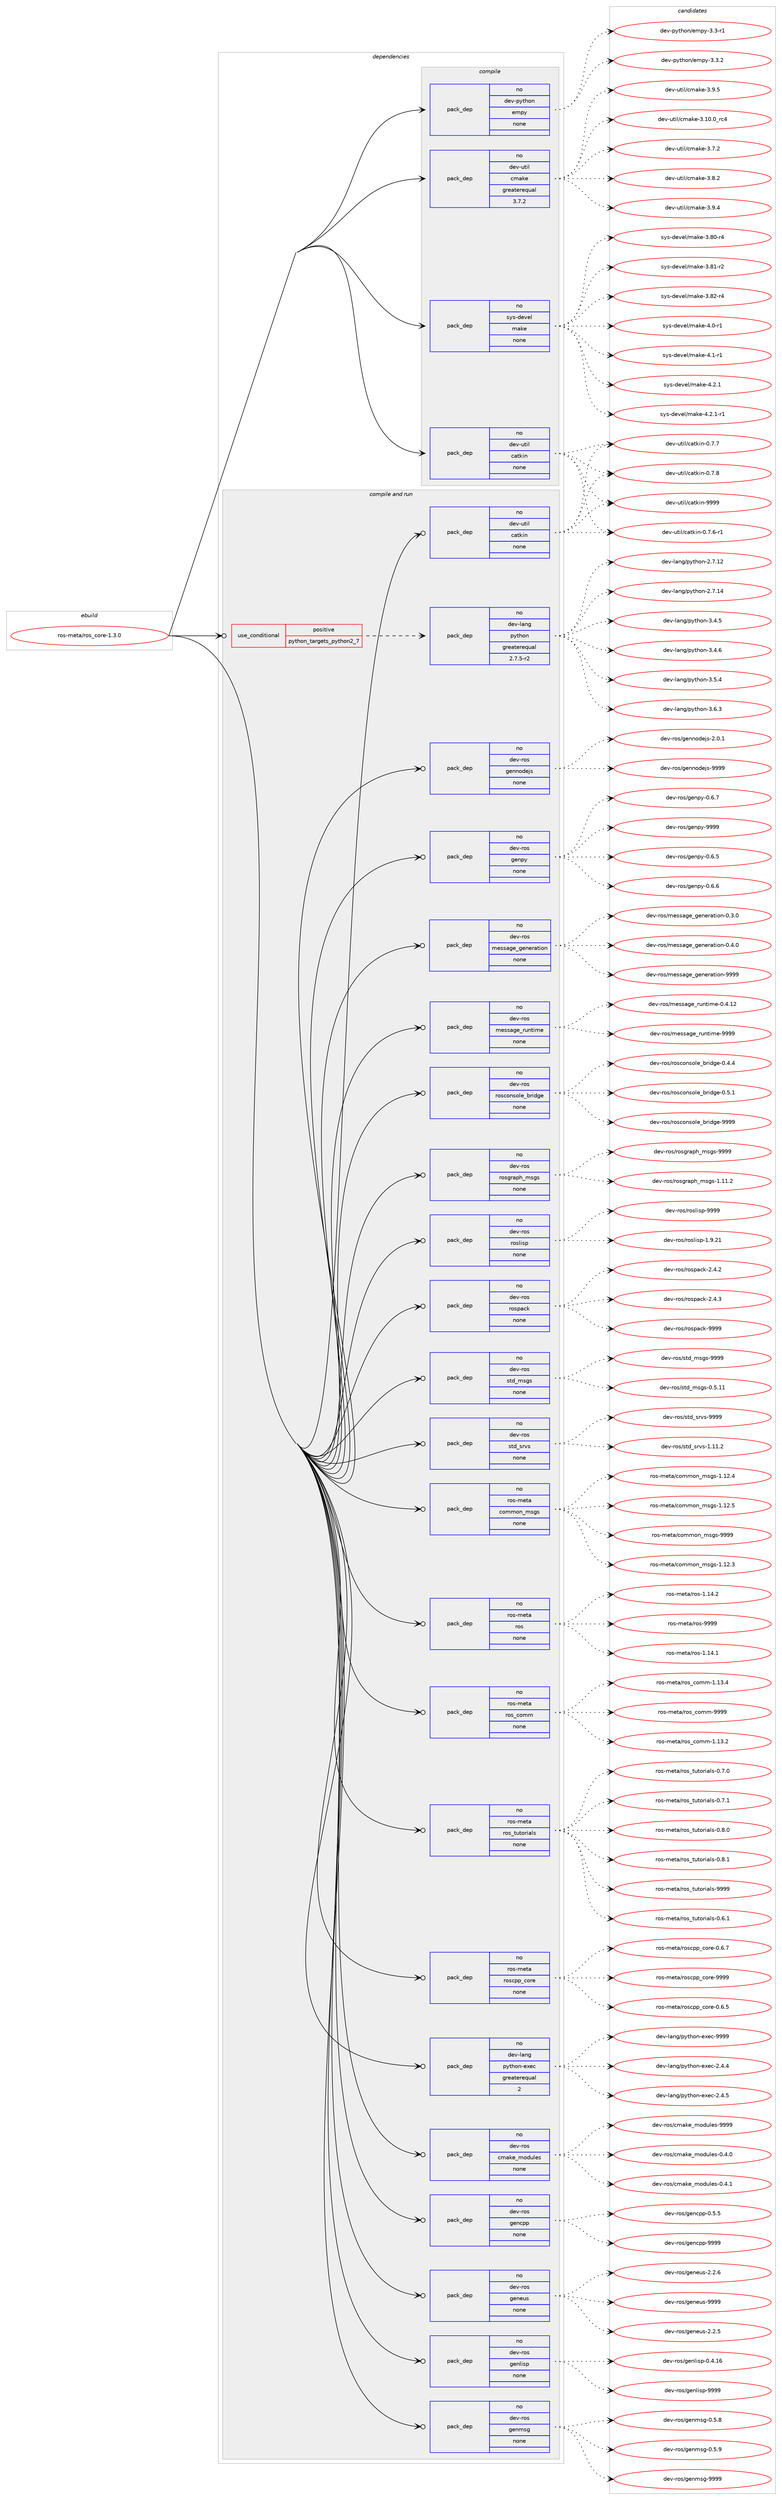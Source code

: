 digraph prolog {

# *************
# Graph options
# *************

newrank=true;
concentrate=true;
compound=true;
graph [rankdir=LR,fontname=Helvetica,fontsize=10,ranksep=1.5];#, ranksep=2.5, nodesep=0.2];
edge  [arrowhead=vee];
node  [fontname=Helvetica,fontsize=10];

# **********
# The ebuild
# **********

subgraph cluster_leftcol {
color=gray;
rank=same;
label=<<i>ebuild</i>>;
id [label="ros-meta/ros_core-1.3.0", color=red, width=4, href="../ros-meta/ros_core-1.3.0.svg"];
}

# ****************
# The dependencies
# ****************

subgraph cluster_midcol {
color=gray;
label=<<i>dependencies</i>>;
subgraph cluster_compile {
fillcolor="#eeeeee";
style=filled;
label=<<i>compile</i>>;
subgraph pack325999 {
dependency442707 [label=<<TABLE BORDER="0" CELLBORDER="1" CELLSPACING="0" CELLPADDING="4" WIDTH="220"><TR><TD ROWSPAN="6" CELLPADDING="30">pack_dep</TD></TR><TR><TD WIDTH="110">no</TD></TR><TR><TD>dev-python</TD></TR><TR><TD>empy</TD></TR><TR><TD>none</TD></TR><TR><TD></TD></TR></TABLE>>, shape=none, color=blue];
}
id:e -> dependency442707:w [weight=20,style="solid",arrowhead="vee"];
subgraph pack326000 {
dependency442708 [label=<<TABLE BORDER="0" CELLBORDER="1" CELLSPACING="0" CELLPADDING="4" WIDTH="220"><TR><TD ROWSPAN="6" CELLPADDING="30">pack_dep</TD></TR><TR><TD WIDTH="110">no</TD></TR><TR><TD>dev-util</TD></TR><TR><TD>catkin</TD></TR><TR><TD>none</TD></TR><TR><TD></TD></TR></TABLE>>, shape=none, color=blue];
}
id:e -> dependency442708:w [weight=20,style="solid",arrowhead="vee"];
subgraph pack326001 {
dependency442709 [label=<<TABLE BORDER="0" CELLBORDER="1" CELLSPACING="0" CELLPADDING="4" WIDTH="220"><TR><TD ROWSPAN="6" CELLPADDING="30">pack_dep</TD></TR><TR><TD WIDTH="110">no</TD></TR><TR><TD>dev-util</TD></TR><TR><TD>cmake</TD></TR><TR><TD>greaterequal</TD></TR><TR><TD>3.7.2</TD></TR></TABLE>>, shape=none, color=blue];
}
id:e -> dependency442709:w [weight=20,style="solid",arrowhead="vee"];
subgraph pack326002 {
dependency442710 [label=<<TABLE BORDER="0" CELLBORDER="1" CELLSPACING="0" CELLPADDING="4" WIDTH="220"><TR><TD ROWSPAN="6" CELLPADDING="30">pack_dep</TD></TR><TR><TD WIDTH="110">no</TD></TR><TR><TD>sys-devel</TD></TR><TR><TD>make</TD></TR><TR><TD>none</TD></TR><TR><TD></TD></TR></TABLE>>, shape=none, color=blue];
}
id:e -> dependency442710:w [weight=20,style="solid",arrowhead="vee"];
}
subgraph cluster_compileandrun {
fillcolor="#eeeeee";
style=filled;
label=<<i>compile and run</i>>;
subgraph cond109059 {
dependency442711 [label=<<TABLE BORDER="0" CELLBORDER="1" CELLSPACING="0" CELLPADDING="4"><TR><TD ROWSPAN="3" CELLPADDING="10">use_conditional</TD></TR><TR><TD>positive</TD></TR><TR><TD>python_targets_python2_7</TD></TR></TABLE>>, shape=none, color=red];
subgraph pack326003 {
dependency442712 [label=<<TABLE BORDER="0" CELLBORDER="1" CELLSPACING="0" CELLPADDING="4" WIDTH="220"><TR><TD ROWSPAN="6" CELLPADDING="30">pack_dep</TD></TR><TR><TD WIDTH="110">no</TD></TR><TR><TD>dev-lang</TD></TR><TR><TD>python</TD></TR><TR><TD>greaterequal</TD></TR><TR><TD>2.7.5-r2</TD></TR></TABLE>>, shape=none, color=blue];
}
dependency442711:e -> dependency442712:w [weight=20,style="dashed",arrowhead="vee"];
}
id:e -> dependency442711:w [weight=20,style="solid",arrowhead="odotvee"];
subgraph pack326004 {
dependency442713 [label=<<TABLE BORDER="0" CELLBORDER="1" CELLSPACING="0" CELLPADDING="4" WIDTH="220"><TR><TD ROWSPAN="6" CELLPADDING="30">pack_dep</TD></TR><TR><TD WIDTH="110">no</TD></TR><TR><TD>dev-lang</TD></TR><TR><TD>python-exec</TD></TR><TR><TD>greaterequal</TD></TR><TR><TD>2</TD></TR></TABLE>>, shape=none, color=blue];
}
id:e -> dependency442713:w [weight=20,style="solid",arrowhead="odotvee"];
subgraph pack326005 {
dependency442714 [label=<<TABLE BORDER="0" CELLBORDER="1" CELLSPACING="0" CELLPADDING="4" WIDTH="220"><TR><TD ROWSPAN="6" CELLPADDING="30">pack_dep</TD></TR><TR><TD WIDTH="110">no</TD></TR><TR><TD>dev-ros</TD></TR><TR><TD>cmake_modules</TD></TR><TR><TD>none</TD></TR><TR><TD></TD></TR></TABLE>>, shape=none, color=blue];
}
id:e -> dependency442714:w [weight=20,style="solid",arrowhead="odotvee"];
subgraph pack326006 {
dependency442715 [label=<<TABLE BORDER="0" CELLBORDER="1" CELLSPACING="0" CELLPADDING="4" WIDTH="220"><TR><TD ROWSPAN="6" CELLPADDING="30">pack_dep</TD></TR><TR><TD WIDTH="110">no</TD></TR><TR><TD>dev-ros</TD></TR><TR><TD>gencpp</TD></TR><TR><TD>none</TD></TR><TR><TD></TD></TR></TABLE>>, shape=none, color=blue];
}
id:e -> dependency442715:w [weight=20,style="solid",arrowhead="odotvee"];
subgraph pack326007 {
dependency442716 [label=<<TABLE BORDER="0" CELLBORDER="1" CELLSPACING="0" CELLPADDING="4" WIDTH="220"><TR><TD ROWSPAN="6" CELLPADDING="30">pack_dep</TD></TR><TR><TD WIDTH="110">no</TD></TR><TR><TD>dev-ros</TD></TR><TR><TD>geneus</TD></TR><TR><TD>none</TD></TR><TR><TD></TD></TR></TABLE>>, shape=none, color=blue];
}
id:e -> dependency442716:w [weight=20,style="solid",arrowhead="odotvee"];
subgraph pack326008 {
dependency442717 [label=<<TABLE BORDER="0" CELLBORDER="1" CELLSPACING="0" CELLPADDING="4" WIDTH="220"><TR><TD ROWSPAN="6" CELLPADDING="30">pack_dep</TD></TR><TR><TD WIDTH="110">no</TD></TR><TR><TD>dev-ros</TD></TR><TR><TD>genlisp</TD></TR><TR><TD>none</TD></TR><TR><TD></TD></TR></TABLE>>, shape=none, color=blue];
}
id:e -> dependency442717:w [weight=20,style="solid",arrowhead="odotvee"];
subgraph pack326009 {
dependency442718 [label=<<TABLE BORDER="0" CELLBORDER="1" CELLSPACING="0" CELLPADDING="4" WIDTH="220"><TR><TD ROWSPAN="6" CELLPADDING="30">pack_dep</TD></TR><TR><TD WIDTH="110">no</TD></TR><TR><TD>dev-ros</TD></TR><TR><TD>genmsg</TD></TR><TR><TD>none</TD></TR><TR><TD></TD></TR></TABLE>>, shape=none, color=blue];
}
id:e -> dependency442718:w [weight=20,style="solid",arrowhead="odotvee"];
subgraph pack326010 {
dependency442719 [label=<<TABLE BORDER="0" CELLBORDER="1" CELLSPACING="0" CELLPADDING="4" WIDTH="220"><TR><TD ROWSPAN="6" CELLPADDING="30">pack_dep</TD></TR><TR><TD WIDTH="110">no</TD></TR><TR><TD>dev-ros</TD></TR><TR><TD>gennodejs</TD></TR><TR><TD>none</TD></TR><TR><TD></TD></TR></TABLE>>, shape=none, color=blue];
}
id:e -> dependency442719:w [weight=20,style="solid",arrowhead="odotvee"];
subgraph pack326011 {
dependency442720 [label=<<TABLE BORDER="0" CELLBORDER="1" CELLSPACING="0" CELLPADDING="4" WIDTH="220"><TR><TD ROWSPAN="6" CELLPADDING="30">pack_dep</TD></TR><TR><TD WIDTH="110">no</TD></TR><TR><TD>dev-ros</TD></TR><TR><TD>genpy</TD></TR><TR><TD>none</TD></TR><TR><TD></TD></TR></TABLE>>, shape=none, color=blue];
}
id:e -> dependency442720:w [weight=20,style="solid",arrowhead="odotvee"];
subgraph pack326012 {
dependency442721 [label=<<TABLE BORDER="0" CELLBORDER="1" CELLSPACING="0" CELLPADDING="4" WIDTH="220"><TR><TD ROWSPAN="6" CELLPADDING="30">pack_dep</TD></TR><TR><TD WIDTH="110">no</TD></TR><TR><TD>dev-ros</TD></TR><TR><TD>message_generation</TD></TR><TR><TD>none</TD></TR><TR><TD></TD></TR></TABLE>>, shape=none, color=blue];
}
id:e -> dependency442721:w [weight=20,style="solid",arrowhead="odotvee"];
subgraph pack326013 {
dependency442722 [label=<<TABLE BORDER="0" CELLBORDER="1" CELLSPACING="0" CELLPADDING="4" WIDTH="220"><TR><TD ROWSPAN="6" CELLPADDING="30">pack_dep</TD></TR><TR><TD WIDTH="110">no</TD></TR><TR><TD>dev-ros</TD></TR><TR><TD>message_runtime</TD></TR><TR><TD>none</TD></TR><TR><TD></TD></TR></TABLE>>, shape=none, color=blue];
}
id:e -> dependency442722:w [weight=20,style="solid",arrowhead="odotvee"];
subgraph pack326014 {
dependency442723 [label=<<TABLE BORDER="0" CELLBORDER="1" CELLSPACING="0" CELLPADDING="4" WIDTH="220"><TR><TD ROWSPAN="6" CELLPADDING="30">pack_dep</TD></TR><TR><TD WIDTH="110">no</TD></TR><TR><TD>dev-ros</TD></TR><TR><TD>rosconsole_bridge</TD></TR><TR><TD>none</TD></TR><TR><TD></TD></TR></TABLE>>, shape=none, color=blue];
}
id:e -> dependency442723:w [weight=20,style="solid",arrowhead="odotvee"];
subgraph pack326015 {
dependency442724 [label=<<TABLE BORDER="0" CELLBORDER="1" CELLSPACING="0" CELLPADDING="4" WIDTH="220"><TR><TD ROWSPAN="6" CELLPADDING="30">pack_dep</TD></TR><TR><TD WIDTH="110">no</TD></TR><TR><TD>dev-ros</TD></TR><TR><TD>rosgraph_msgs</TD></TR><TR><TD>none</TD></TR><TR><TD></TD></TR></TABLE>>, shape=none, color=blue];
}
id:e -> dependency442724:w [weight=20,style="solid",arrowhead="odotvee"];
subgraph pack326016 {
dependency442725 [label=<<TABLE BORDER="0" CELLBORDER="1" CELLSPACING="0" CELLPADDING="4" WIDTH="220"><TR><TD ROWSPAN="6" CELLPADDING="30">pack_dep</TD></TR><TR><TD WIDTH="110">no</TD></TR><TR><TD>dev-ros</TD></TR><TR><TD>roslisp</TD></TR><TR><TD>none</TD></TR><TR><TD></TD></TR></TABLE>>, shape=none, color=blue];
}
id:e -> dependency442725:w [weight=20,style="solid",arrowhead="odotvee"];
subgraph pack326017 {
dependency442726 [label=<<TABLE BORDER="0" CELLBORDER="1" CELLSPACING="0" CELLPADDING="4" WIDTH="220"><TR><TD ROWSPAN="6" CELLPADDING="30">pack_dep</TD></TR><TR><TD WIDTH="110">no</TD></TR><TR><TD>dev-ros</TD></TR><TR><TD>rospack</TD></TR><TR><TD>none</TD></TR><TR><TD></TD></TR></TABLE>>, shape=none, color=blue];
}
id:e -> dependency442726:w [weight=20,style="solid",arrowhead="odotvee"];
subgraph pack326018 {
dependency442727 [label=<<TABLE BORDER="0" CELLBORDER="1" CELLSPACING="0" CELLPADDING="4" WIDTH="220"><TR><TD ROWSPAN="6" CELLPADDING="30">pack_dep</TD></TR><TR><TD WIDTH="110">no</TD></TR><TR><TD>dev-ros</TD></TR><TR><TD>std_msgs</TD></TR><TR><TD>none</TD></TR><TR><TD></TD></TR></TABLE>>, shape=none, color=blue];
}
id:e -> dependency442727:w [weight=20,style="solid",arrowhead="odotvee"];
subgraph pack326019 {
dependency442728 [label=<<TABLE BORDER="0" CELLBORDER="1" CELLSPACING="0" CELLPADDING="4" WIDTH="220"><TR><TD ROWSPAN="6" CELLPADDING="30">pack_dep</TD></TR><TR><TD WIDTH="110">no</TD></TR><TR><TD>dev-ros</TD></TR><TR><TD>std_srvs</TD></TR><TR><TD>none</TD></TR><TR><TD></TD></TR></TABLE>>, shape=none, color=blue];
}
id:e -> dependency442728:w [weight=20,style="solid",arrowhead="odotvee"];
subgraph pack326020 {
dependency442729 [label=<<TABLE BORDER="0" CELLBORDER="1" CELLSPACING="0" CELLPADDING="4" WIDTH="220"><TR><TD ROWSPAN="6" CELLPADDING="30">pack_dep</TD></TR><TR><TD WIDTH="110">no</TD></TR><TR><TD>dev-util</TD></TR><TR><TD>catkin</TD></TR><TR><TD>none</TD></TR><TR><TD></TD></TR></TABLE>>, shape=none, color=blue];
}
id:e -> dependency442729:w [weight=20,style="solid",arrowhead="odotvee"];
subgraph pack326021 {
dependency442730 [label=<<TABLE BORDER="0" CELLBORDER="1" CELLSPACING="0" CELLPADDING="4" WIDTH="220"><TR><TD ROWSPAN="6" CELLPADDING="30">pack_dep</TD></TR><TR><TD WIDTH="110">no</TD></TR><TR><TD>ros-meta</TD></TR><TR><TD>common_msgs</TD></TR><TR><TD>none</TD></TR><TR><TD></TD></TR></TABLE>>, shape=none, color=blue];
}
id:e -> dependency442730:w [weight=20,style="solid",arrowhead="odotvee"];
subgraph pack326022 {
dependency442731 [label=<<TABLE BORDER="0" CELLBORDER="1" CELLSPACING="0" CELLPADDING="4" WIDTH="220"><TR><TD ROWSPAN="6" CELLPADDING="30">pack_dep</TD></TR><TR><TD WIDTH="110">no</TD></TR><TR><TD>ros-meta</TD></TR><TR><TD>ros</TD></TR><TR><TD>none</TD></TR><TR><TD></TD></TR></TABLE>>, shape=none, color=blue];
}
id:e -> dependency442731:w [weight=20,style="solid",arrowhead="odotvee"];
subgraph pack326023 {
dependency442732 [label=<<TABLE BORDER="0" CELLBORDER="1" CELLSPACING="0" CELLPADDING="4" WIDTH="220"><TR><TD ROWSPAN="6" CELLPADDING="30">pack_dep</TD></TR><TR><TD WIDTH="110">no</TD></TR><TR><TD>ros-meta</TD></TR><TR><TD>ros_comm</TD></TR><TR><TD>none</TD></TR><TR><TD></TD></TR></TABLE>>, shape=none, color=blue];
}
id:e -> dependency442732:w [weight=20,style="solid",arrowhead="odotvee"];
subgraph pack326024 {
dependency442733 [label=<<TABLE BORDER="0" CELLBORDER="1" CELLSPACING="0" CELLPADDING="4" WIDTH="220"><TR><TD ROWSPAN="6" CELLPADDING="30">pack_dep</TD></TR><TR><TD WIDTH="110">no</TD></TR><TR><TD>ros-meta</TD></TR><TR><TD>ros_tutorials</TD></TR><TR><TD>none</TD></TR><TR><TD></TD></TR></TABLE>>, shape=none, color=blue];
}
id:e -> dependency442733:w [weight=20,style="solid",arrowhead="odotvee"];
subgraph pack326025 {
dependency442734 [label=<<TABLE BORDER="0" CELLBORDER="1" CELLSPACING="0" CELLPADDING="4" WIDTH="220"><TR><TD ROWSPAN="6" CELLPADDING="30">pack_dep</TD></TR><TR><TD WIDTH="110">no</TD></TR><TR><TD>ros-meta</TD></TR><TR><TD>roscpp_core</TD></TR><TR><TD>none</TD></TR><TR><TD></TD></TR></TABLE>>, shape=none, color=blue];
}
id:e -> dependency442734:w [weight=20,style="solid",arrowhead="odotvee"];
}
subgraph cluster_run {
fillcolor="#eeeeee";
style=filled;
label=<<i>run</i>>;
}
}

# **************
# The candidates
# **************

subgraph cluster_choices {
rank=same;
color=gray;
label=<<i>candidates</i>>;

subgraph choice325999 {
color=black;
nodesep=1;
choice1001011184511212111610411111047101109112121455146514511449 [label="dev-python/empy-3.3-r1", color=red, width=4,href="../dev-python/empy-3.3-r1.svg"];
choice1001011184511212111610411111047101109112121455146514650 [label="dev-python/empy-3.3.2", color=red, width=4,href="../dev-python/empy-3.3.2.svg"];
dependency442707:e -> choice1001011184511212111610411111047101109112121455146514511449:w [style=dotted,weight="100"];
dependency442707:e -> choice1001011184511212111610411111047101109112121455146514650:w [style=dotted,weight="100"];
}
subgraph choice326000 {
color=black;
nodesep=1;
choice100101118451171161051084799971161071051104548465546544511449 [label="dev-util/catkin-0.7.6-r1", color=red, width=4,href="../dev-util/catkin-0.7.6-r1.svg"];
choice10010111845117116105108479997116107105110454846554655 [label="dev-util/catkin-0.7.7", color=red, width=4,href="../dev-util/catkin-0.7.7.svg"];
choice10010111845117116105108479997116107105110454846554656 [label="dev-util/catkin-0.7.8", color=red, width=4,href="../dev-util/catkin-0.7.8.svg"];
choice100101118451171161051084799971161071051104557575757 [label="dev-util/catkin-9999", color=red, width=4,href="../dev-util/catkin-9999.svg"];
dependency442708:e -> choice100101118451171161051084799971161071051104548465546544511449:w [style=dotted,weight="100"];
dependency442708:e -> choice10010111845117116105108479997116107105110454846554655:w [style=dotted,weight="100"];
dependency442708:e -> choice10010111845117116105108479997116107105110454846554656:w [style=dotted,weight="100"];
dependency442708:e -> choice100101118451171161051084799971161071051104557575757:w [style=dotted,weight="100"];
}
subgraph choice326001 {
color=black;
nodesep=1;
choice1001011184511711610510847991099710710145514649484648951149952 [label="dev-util/cmake-3.10.0_rc4", color=red, width=4,href="../dev-util/cmake-3.10.0_rc4.svg"];
choice10010111845117116105108479910997107101455146554650 [label="dev-util/cmake-3.7.2", color=red, width=4,href="../dev-util/cmake-3.7.2.svg"];
choice10010111845117116105108479910997107101455146564650 [label="dev-util/cmake-3.8.2", color=red, width=4,href="../dev-util/cmake-3.8.2.svg"];
choice10010111845117116105108479910997107101455146574652 [label="dev-util/cmake-3.9.4", color=red, width=4,href="../dev-util/cmake-3.9.4.svg"];
choice10010111845117116105108479910997107101455146574653 [label="dev-util/cmake-3.9.5", color=red, width=4,href="../dev-util/cmake-3.9.5.svg"];
dependency442709:e -> choice1001011184511711610510847991099710710145514649484648951149952:w [style=dotted,weight="100"];
dependency442709:e -> choice10010111845117116105108479910997107101455146554650:w [style=dotted,weight="100"];
dependency442709:e -> choice10010111845117116105108479910997107101455146564650:w [style=dotted,weight="100"];
dependency442709:e -> choice10010111845117116105108479910997107101455146574652:w [style=dotted,weight="100"];
dependency442709:e -> choice10010111845117116105108479910997107101455146574653:w [style=dotted,weight="100"];
}
subgraph choice326002 {
color=black;
nodesep=1;
choice11512111545100101118101108471099710710145514656484511452 [label="sys-devel/make-3.80-r4", color=red, width=4,href="../sys-devel/make-3.80-r4.svg"];
choice11512111545100101118101108471099710710145514656494511450 [label="sys-devel/make-3.81-r2", color=red, width=4,href="../sys-devel/make-3.81-r2.svg"];
choice11512111545100101118101108471099710710145514656504511452 [label="sys-devel/make-3.82-r4", color=red, width=4,href="../sys-devel/make-3.82-r4.svg"];
choice115121115451001011181011084710997107101455246484511449 [label="sys-devel/make-4.0-r1", color=red, width=4,href="../sys-devel/make-4.0-r1.svg"];
choice115121115451001011181011084710997107101455246494511449 [label="sys-devel/make-4.1-r1", color=red, width=4,href="../sys-devel/make-4.1-r1.svg"];
choice115121115451001011181011084710997107101455246504649 [label="sys-devel/make-4.2.1", color=red, width=4,href="../sys-devel/make-4.2.1.svg"];
choice1151211154510010111810110847109971071014552465046494511449 [label="sys-devel/make-4.2.1-r1", color=red, width=4,href="../sys-devel/make-4.2.1-r1.svg"];
dependency442710:e -> choice11512111545100101118101108471099710710145514656484511452:w [style=dotted,weight="100"];
dependency442710:e -> choice11512111545100101118101108471099710710145514656494511450:w [style=dotted,weight="100"];
dependency442710:e -> choice11512111545100101118101108471099710710145514656504511452:w [style=dotted,weight="100"];
dependency442710:e -> choice115121115451001011181011084710997107101455246484511449:w [style=dotted,weight="100"];
dependency442710:e -> choice115121115451001011181011084710997107101455246494511449:w [style=dotted,weight="100"];
dependency442710:e -> choice115121115451001011181011084710997107101455246504649:w [style=dotted,weight="100"];
dependency442710:e -> choice1151211154510010111810110847109971071014552465046494511449:w [style=dotted,weight="100"];
}
subgraph choice326003 {
color=black;
nodesep=1;
choice10010111845108971101034711212111610411111045504655464950 [label="dev-lang/python-2.7.12", color=red, width=4,href="../dev-lang/python-2.7.12.svg"];
choice10010111845108971101034711212111610411111045504655464952 [label="dev-lang/python-2.7.14", color=red, width=4,href="../dev-lang/python-2.7.14.svg"];
choice100101118451089711010347112121116104111110455146524653 [label="dev-lang/python-3.4.5", color=red, width=4,href="../dev-lang/python-3.4.5.svg"];
choice100101118451089711010347112121116104111110455146524654 [label="dev-lang/python-3.4.6", color=red, width=4,href="../dev-lang/python-3.4.6.svg"];
choice100101118451089711010347112121116104111110455146534652 [label="dev-lang/python-3.5.4", color=red, width=4,href="../dev-lang/python-3.5.4.svg"];
choice100101118451089711010347112121116104111110455146544651 [label="dev-lang/python-3.6.3", color=red, width=4,href="../dev-lang/python-3.6.3.svg"];
dependency442712:e -> choice10010111845108971101034711212111610411111045504655464950:w [style=dotted,weight="100"];
dependency442712:e -> choice10010111845108971101034711212111610411111045504655464952:w [style=dotted,weight="100"];
dependency442712:e -> choice100101118451089711010347112121116104111110455146524653:w [style=dotted,weight="100"];
dependency442712:e -> choice100101118451089711010347112121116104111110455146524654:w [style=dotted,weight="100"];
dependency442712:e -> choice100101118451089711010347112121116104111110455146534652:w [style=dotted,weight="100"];
dependency442712:e -> choice100101118451089711010347112121116104111110455146544651:w [style=dotted,weight="100"];
}
subgraph choice326004 {
color=black;
nodesep=1;
choice1001011184510897110103471121211161041111104510112010199455046524652 [label="dev-lang/python-exec-2.4.4", color=red, width=4,href="../dev-lang/python-exec-2.4.4.svg"];
choice1001011184510897110103471121211161041111104510112010199455046524653 [label="dev-lang/python-exec-2.4.5", color=red, width=4,href="../dev-lang/python-exec-2.4.5.svg"];
choice10010111845108971101034711212111610411111045101120101994557575757 [label="dev-lang/python-exec-9999", color=red, width=4,href="../dev-lang/python-exec-9999.svg"];
dependency442713:e -> choice1001011184510897110103471121211161041111104510112010199455046524652:w [style=dotted,weight="100"];
dependency442713:e -> choice1001011184510897110103471121211161041111104510112010199455046524653:w [style=dotted,weight="100"];
dependency442713:e -> choice10010111845108971101034711212111610411111045101120101994557575757:w [style=dotted,weight="100"];
}
subgraph choice326005 {
color=black;
nodesep=1;
choice1001011184511411111547991099710710195109111100117108101115454846524648 [label="dev-ros/cmake_modules-0.4.0", color=red, width=4,href="../dev-ros/cmake_modules-0.4.0.svg"];
choice1001011184511411111547991099710710195109111100117108101115454846524649 [label="dev-ros/cmake_modules-0.4.1", color=red, width=4,href="../dev-ros/cmake_modules-0.4.1.svg"];
choice10010111845114111115479910997107101951091111001171081011154557575757 [label="dev-ros/cmake_modules-9999", color=red, width=4,href="../dev-ros/cmake_modules-9999.svg"];
dependency442714:e -> choice1001011184511411111547991099710710195109111100117108101115454846524648:w [style=dotted,weight="100"];
dependency442714:e -> choice1001011184511411111547991099710710195109111100117108101115454846524649:w [style=dotted,weight="100"];
dependency442714:e -> choice10010111845114111115479910997107101951091111001171081011154557575757:w [style=dotted,weight="100"];
}
subgraph choice326006 {
color=black;
nodesep=1;
choice100101118451141111154710310111099112112454846534653 [label="dev-ros/gencpp-0.5.5", color=red, width=4,href="../dev-ros/gencpp-0.5.5.svg"];
choice1001011184511411111547103101110991121124557575757 [label="dev-ros/gencpp-9999", color=red, width=4,href="../dev-ros/gencpp-9999.svg"];
dependency442715:e -> choice100101118451141111154710310111099112112454846534653:w [style=dotted,weight="100"];
dependency442715:e -> choice1001011184511411111547103101110991121124557575757:w [style=dotted,weight="100"];
}
subgraph choice326007 {
color=black;
nodesep=1;
choice1001011184511411111547103101110101117115455046504653 [label="dev-ros/geneus-2.2.5", color=red, width=4,href="../dev-ros/geneus-2.2.5.svg"];
choice1001011184511411111547103101110101117115455046504654 [label="dev-ros/geneus-2.2.6", color=red, width=4,href="../dev-ros/geneus-2.2.6.svg"];
choice10010111845114111115471031011101011171154557575757 [label="dev-ros/geneus-9999", color=red, width=4,href="../dev-ros/geneus-9999.svg"];
dependency442716:e -> choice1001011184511411111547103101110101117115455046504653:w [style=dotted,weight="100"];
dependency442716:e -> choice1001011184511411111547103101110101117115455046504654:w [style=dotted,weight="100"];
dependency442716:e -> choice10010111845114111115471031011101011171154557575757:w [style=dotted,weight="100"];
}
subgraph choice326008 {
color=black;
nodesep=1;
choice100101118451141111154710310111010810511511245484652464954 [label="dev-ros/genlisp-0.4.16", color=red, width=4,href="../dev-ros/genlisp-0.4.16.svg"];
choice10010111845114111115471031011101081051151124557575757 [label="dev-ros/genlisp-9999", color=red, width=4,href="../dev-ros/genlisp-9999.svg"];
dependency442717:e -> choice100101118451141111154710310111010810511511245484652464954:w [style=dotted,weight="100"];
dependency442717:e -> choice10010111845114111115471031011101081051151124557575757:w [style=dotted,weight="100"];
}
subgraph choice326009 {
color=black;
nodesep=1;
choice1001011184511411111547103101110109115103454846534656 [label="dev-ros/genmsg-0.5.8", color=red, width=4,href="../dev-ros/genmsg-0.5.8.svg"];
choice1001011184511411111547103101110109115103454846534657 [label="dev-ros/genmsg-0.5.9", color=red, width=4,href="../dev-ros/genmsg-0.5.9.svg"];
choice10010111845114111115471031011101091151034557575757 [label="dev-ros/genmsg-9999", color=red, width=4,href="../dev-ros/genmsg-9999.svg"];
dependency442718:e -> choice1001011184511411111547103101110109115103454846534656:w [style=dotted,weight="100"];
dependency442718:e -> choice1001011184511411111547103101110109115103454846534657:w [style=dotted,weight="100"];
dependency442718:e -> choice10010111845114111115471031011101091151034557575757:w [style=dotted,weight="100"];
}
subgraph choice326010 {
color=black;
nodesep=1;
choice1001011184511411111547103101110110111100101106115455046484649 [label="dev-ros/gennodejs-2.0.1", color=red, width=4,href="../dev-ros/gennodejs-2.0.1.svg"];
choice10010111845114111115471031011101101111001011061154557575757 [label="dev-ros/gennodejs-9999", color=red, width=4,href="../dev-ros/gennodejs-9999.svg"];
dependency442719:e -> choice1001011184511411111547103101110110111100101106115455046484649:w [style=dotted,weight="100"];
dependency442719:e -> choice10010111845114111115471031011101101111001011061154557575757:w [style=dotted,weight="100"];
}
subgraph choice326011 {
color=black;
nodesep=1;
choice1001011184511411111547103101110112121454846544653 [label="dev-ros/genpy-0.6.5", color=red, width=4,href="../dev-ros/genpy-0.6.5.svg"];
choice1001011184511411111547103101110112121454846544654 [label="dev-ros/genpy-0.6.6", color=red, width=4,href="../dev-ros/genpy-0.6.6.svg"];
choice1001011184511411111547103101110112121454846544655 [label="dev-ros/genpy-0.6.7", color=red, width=4,href="../dev-ros/genpy-0.6.7.svg"];
choice10010111845114111115471031011101121214557575757 [label="dev-ros/genpy-9999", color=red, width=4,href="../dev-ros/genpy-9999.svg"];
dependency442720:e -> choice1001011184511411111547103101110112121454846544653:w [style=dotted,weight="100"];
dependency442720:e -> choice1001011184511411111547103101110112121454846544654:w [style=dotted,weight="100"];
dependency442720:e -> choice1001011184511411111547103101110112121454846544655:w [style=dotted,weight="100"];
dependency442720:e -> choice10010111845114111115471031011101121214557575757:w [style=dotted,weight="100"];
}
subgraph choice326012 {
color=black;
nodesep=1;
choice1001011184511411111547109101115115971031019510310111010111497116105111110454846514648 [label="dev-ros/message_generation-0.3.0", color=red, width=4,href="../dev-ros/message_generation-0.3.0.svg"];
choice1001011184511411111547109101115115971031019510310111010111497116105111110454846524648 [label="dev-ros/message_generation-0.4.0", color=red, width=4,href="../dev-ros/message_generation-0.4.0.svg"];
choice10010111845114111115471091011151159710310195103101110101114971161051111104557575757 [label="dev-ros/message_generation-9999", color=red, width=4,href="../dev-ros/message_generation-9999.svg"];
dependency442721:e -> choice1001011184511411111547109101115115971031019510310111010111497116105111110454846514648:w [style=dotted,weight="100"];
dependency442721:e -> choice1001011184511411111547109101115115971031019510310111010111497116105111110454846524648:w [style=dotted,weight="100"];
dependency442721:e -> choice10010111845114111115471091011151159710310195103101110101114971161051111104557575757:w [style=dotted,weight="100"];
}
subgraph choice326013 {
color=black;
nodesep=1;
choice1001011184511411111547109101115115971031019511411711011610510910145484652464950 [label="dev-ros/message_runtime-0.4.12", color=red, width=4,href="../dev-ros/message_runtime-0.4.12.svg"];
choice100101118451141111154710910111511597103101951141171101161051091014557575757 [label="dev-ros/message_runtime-9999", color=red, width=4,href="../dev-ros/message_runtime-9999.svg"];
dependency442722:e -> choice1001011184511411111547109101115115971031019511411711011610510910145484652464950:w [style=dotted,weight="100"];
dependency442722:e -> choice100101118451141111154710910111511597103101951141171101161051091014557575757:w [style=dotted,weight="100"];
}
subgraph choice326014 {
color=black;
nodesep=1;
choice1001011184511411111547114111115991111101151111081019598114105100103101454846524652 [label="dev-ros/rosconsole_bridge-0.4.4", color=red, width=4,href="../dev-ros/rosconsole_bridge-0.4.4.svg"];
choice1001011184511411111547114111115991111101151111081019598114105100103101454846534649 [label="dev-ros/rosconsole_bridge-0.5.1", color=red, width=4,href="../dev-ros/rosconsole_bridge-0.5.1.svg"];
choice10010111845114111115471141111159911111011511110810195981141051001031014557575757 [label="dev-ros/rosconsole_bridge-9999", color=red, width=4,href="../dev-ros/rosconsole_bridge-9999.svg"];
dependency442723:e -> choice1001011184511411111547114111115991111101151111081019598114105100103101454846524652:w [style=dotted,weight="100"];
dependency442723:e -> choice1001011184511411111547114111115991111101151111081019598114105100103101454846534649:w [style=dotted,weight="100"];
dependency442723:e -> choice10010111845114111115471141111159911111011511110810195981141051001031014557575757:w [style=dotted,weight="100"];
}
subgraph choice326015 {
color=black;
nodesep=1;
choice1001011184511411111547114111115103114971121049510911510311545494649494650 [label="dev-ros/rosgraph_msgs-1.11.2", color=red, width=4,href="../dev-ros/rosgraph_msgs-1.11.2.svg"];
choice100101118451141111154711411111510311497112104951091151031154557575757 [label="dev-ros/rosgraph_msgs-9999", color=red, width=4,href="../dev-ros/rosgraph_msgs-9999.svg"];
dependency442724:e -> choice1001011184511411111547114111115103114971121049510911510311545494649494650:w [style=dotted,weight="100"];
dependency442724:e -> choice100101118451141111154711411111510311497112104951091151031154557575757:w [style=dotted,weight="100"];
}
subgraph choice326016 {
color=black;
nodesep=1;
choice100101118451141111154711411111510810511511245494657465049 [label="dev-ros/roslisp-1.9.21", color=red, width=4,href="../dev-ros/roslisp-1.9.21.svg"];
choice10010111845114111115471141111151081051151124557575757 [label="dev-ros/roslisp-9999", color=red, width=4,href="../dev-ros/roslisp-9999.svg"];
dependency442725:e -> choice100101118451141111154711411111510810511511245494657465049:w [style=dotted,weight="100"];
dependency442725:e -> choice10010111845114111115471141111151081051151124557575757:w [style=dotted,weight="100"];
}
subgraph choice326017 {
color=black;
nodesep=1;
choice10010111845114111115471141111151129799107455046524650 [label="dev-ros/rospack-2.4.2", color=red, width=4,href="../dev-ros/rospack-2.4.2.svg"];
choice10010111845114111115471141111151129799107455046524651 [label="dev-ros/rospack-2.4.3", color=red, width=4,href="../dev-ros/rospack-2.4.3.svg"];
choice100101118451141111154711411111511297991074557575757 [label="dev-ros/rospack-9999", color=red, width=4,href="../dev-ros/rospack-9999.svg"];
dependency442726:e -> choice10010111845114111115471141111151129799107455046524650:w [style=dotted,weight="100"];
dependency442726:e -> choice10010111845114111115471141111151129799107455046524651:w [style=dotted,weight="100"];
dependency442726:e -> choice100101118451141111154711411111511297991074557575757:w [style=dotted,weight="100"];
}
subgraph choice326018 {
color=black;
nodesep=1;
choice10010111845114111115471151161009510911510311545484653464949 [label="dev-ros/std_msgs-0.5.11", color=red, width=4,href="../dev-ros/std_msgs-0.5.11.svg"];
choice1001011184511411111547115116100951091151031154557575757 [label="dev-ros/std_msgs-9999", color=red, width=4,href="../dev-ros/std_msgs-9999.svg"];
dependency442727:e -> choice10010111845114111115471151161009510911510311545484653464949:w [style=dotted,weight="100"];
dependency442727:e -> choice1001011184511411111547115116100951091151031154557575757:w [style=dotted,weight="100"];
}
subgraph choice326019 {
color=black;
nodesep=1;
choice10010111845114111115471151161009511511411811545494649494650 [label="dev-ros/std_srvs-1.11.2", color=red, width=4,href="../dev-ros/std_srvs-1.11.2.svg"];
choice1001011184511411111547115116100951151141181154557575757 [label="dev-ros/std_srvs-9999", color=red, width=4,href="../dev-ros/std_srvs-9999.svg"];
dependency442728:e -> choice10010111845114111115471151161009511511411811545494649494650:w [style=dotted,weight="100"];
dependency442728:e -> choice1001011184511411111547115116100951151141181154557575757:w [style=dotted,weight="100"];
}
subgraph choice326020 {
color=black;
nodesep=1;
choice100101118451171161051084799971161071051104548465546544511449 [label="dev-util/catkin-0.7.6-r1", color=red, width=4,href="../dev-util/catkin-0.7.6-r1.svg"];
choice10010111845117116105108479997116107105110454846554655 [label="dev-util/catkin-0.7.7", color=red, width=4,href="../dev-util/catkin-0.7.7.svg"];
choice10010111845117116105108479997116107105110454846554656 [label="dev-util/catkin-0.7.8", color=red, width=4,href="../dev-util/catkin-0.7.8.svg"];
choice100101118451171161051084799971161071051104557575757 [label="dev-util/catkin-9999", color=red, width=4,href="../dev-util/catkin-9999.svg"];
dependency442729:e -> choice100101118451171161051084799971161071051104548465546544511449:w [style=dotted,weight="100"];
dependency442729:e -> choice10010111845117116105108479997116107105110454846554655:w [style=dotted,weight="100"];
dependency442729:e -> choice10010111845117116105108479997116107105110454846554656:w [style=dotted,weight="100"];
dependency442729:e -> choice100101118451171161051084799971161071051104557575757:w [style=dotted,weight="100"];
}
subgraph choice326021 {
color=black;
nodesep=1;
choice114111115451091011169747991111091091111109510911510311545494649504651 [label="ros-meta/common_msgs-1.12.3", color=red, width=4,href="../ros-meta/common_msgs-1.12.3.svg"];
choice114111115451091011169747991111091091111109510911510311545494649504652 [label="ros-meta/common_msgs-1.12.4", color=red, width=4,href="../ros-meta/common_msgs-1.12.4.svg"];
choice114111115451091011169747991111091091111109510911510311545494649504653 [label="ros-meta/common_msgs-1.12.5", color=red, width=4,href="../ros-meta/common_msgs-1.12.5.svg"];
choice11411111545109101116974799111109109111110951091151031154557575757 [label="ros-meta/common_msgs-9999", color=red, width=4,href="../ros-meta/common_msgs-9999.svg"];
dependency442730:e -> choice114111115451091011169747991111091091111109510911510311545494649504651:w [style=dotted,weight="100"];
dependency442730:e -> choice114111115451091011169747991111091091111109510911510311545494649504652:w [style=dotted,weight="100"];
dependency442730:e -> choice114111115451091011169747991111091091111109510911510311545494649504653:w [style=dotted,weight="100"];
dependency442730:e -> choice11411111545109101116974799111109109111110951091151031154557575757:w [style=dotted,weight="100"];
}
subgraph choice326022 {
color=black;
nodesep=1;
choice11411111545109101116974711411111545494649524649 [label="ros-meta/ros-1.14.1", color=red, width=4,href="../ros-meta/ros-1.14.1.svg"];
choice11411111545109101116974711411111545494649524650 [label="ros-meta/ros-1.14.2", color=red, width=4,href="../ros-meta/ros-1.14.2.svg"];
choice1141111154510910111697471141111154557575757 [label="ros-meta/ros-9999", color=red, width=4,href="../ros-meta/ros-9999.svg"];
dependency442731:e -> choice11411111545109101116974711411111545494649524649:w [style=dotted,weight="100"];
dependency442731:e -> choice11411111545109101116974711411111545494649524650:w [style=dotted,weight="100"];
dependency442731:e -> choice1141111154510910111697471141111154557575757:w [style=dotted,weight="100"];
}
subgraph choice326023 {
color=black;
nodesep=1;
choice114111115451091011169747114111115959911110910945494649514650 [label="ros-meta/ros_comm-1.13.2", color=red, width=4,href="../ros-meta/ros_comm-1.13.2.svg"];
choice114111115451091011169747114111115959911110910945494649514652 [label="ros-meta/ros_comm-1.13.4", color=red, width=4,href="../ros-meta/ros_comm-1.13.4.svg"];
choice11411111545109101116974711411111595991111091094557575757 [label="ros-meta/ros_comm-9999", color=red, width=4,href="../ros-meta/ros_comm-9999.svg"];
dependency442732:e -> choice114111115451091011169747114111115959911110910945494649514650:w [style=dotted,weight="100"];
dependency442732:e -> choice114111115451091011169747114111115959911110910945494649514652:w [style=dotted,weight="100"];
dependency442732:e -> choice11411111545109101116974711411111595991111091094557575757:w [style=dotted,weight="100"];
}
subgraph choice326024 {
color=black;
nodesep=1;
choice1141111154510910111697471141111159511611711611111410597108115454846544649 [label="ros-meta/ros_tutorials-0.6.1", color=red, width=4,href="../ros-meta/ros_tutorials-0.6.1.svg"];
choice1141111154510910111697471141111159511611711611111410597108115454846554648 [label="ros-meta/ros_tutorials-0.7.0", color=red, width=4,href="../ros-meta/ros_tutorials-0.7.0.svg"];
choice1141111154510910111697471141111159511611711611111410597108115454846554649 [label="ros-meta/ros_tutorials-0.7.1", color=red, width=4,href="../ros-meta/ros_tutorials-0.7.1.svg"];
choice1141111154510910111697471141111159511611711611111410597108115454846564648 [label="ros-meta/ros_tutorials-0.8.0", color=red, width=4,href="../ros-meta/ros_tutorials-0.8.0.svg"];
choice1141111154510910111697471141111159511611711611111410597108115454846564649 [label="ros-meta/ros_tutorials-0.8.1", color=red, width=4,href="../ros-meta/ros_tutorials-0.8.1.svg"];
choice11411111545109101116974711411111595116117116111114105971081154557575757 [label="ros-meta/ros_tutorials-9999", color=red, width=4,href="../ros-meta/ros_tutorials-9999.svg"];
dependency442733:e -> choice1141111154510910111697471141111159511611711611111410597108115454846544649:w [style=dotted,weight="100"];
dependency442733:e -> choice1141111154510910111697471141111159511611711611111410597108115454846554648:w [style=dotted,weight="100"];
dependency442733:e -> choice1141111154510910111697471141111159511611711611111410597108115454846554649:w [style=dotted,weight="100"];
dependency442733:e -> choice1141111154510910111697471141111159511611711611111410597108115454846564648:w [style=dotted,weight="100"];
dependency442733:e -> choice1141111154510910111697471141111159511611711611111410597108115454846564649:w [style=dotted,weight="100"];
dependency442733:e -> choice11411111545109101116974711411111595116117116111114105971081154557575757:w [style=dotted,weight="100"];
}
subgraph choice326025 {
color=black;
nodesep=1;
choice114111115451091011169747114111115991121129599111114101454846544653 [label="ros-meta/roscpp_core-0.6.5", color=red, width=4,href="../ros-meta/roscpp_core-0.6.5.svg"];
choice114111115451091011169747114111115991121129599111114101454846544655 [label="ros-meta/roscpp_core-0.6.7", color=red, width=4,href="../ros-meta/roscpp_core-0.6.7.svg"];
choice1141111154510910111697471141111159911211295991111141014557575757 [label="ros-meta/roscpp_core-9999", color=red, width=4,href="../ros-meta/roscpp_core-9999.svg"];
dependency442734:e -> choice114111115451091011169747114111115991121129599111114101454846544653:w [style=dotted,weight="100"];
dependency442734:e -> choice114111115451091011169747114111115991121129599111114101454846544655:w [style=dotted,weight="100"];
dependency442734:e -> choice1141111154510910111697471141111159911211295991111141014557575757:w [style=dotted,weight="100"];
}
}

}

